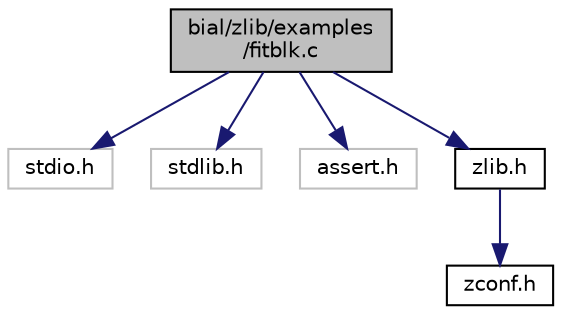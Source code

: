 digraph "bial/zlib/examples/fitblk.c"
{
  edge [fontname="Helvetica",fontsize="10",labelfontname="Helvetica",labelfontsize="10"];
  node [fontname="Helvetica",fontsize="10",shape=record];
  Node1 [label="bial/zlib/examples\l/fitblk.c",height=0.2,width=0.4,color="black", fillcolor="grey75", style="filled", fontcolor="black"];
  Node1 -> Node2 [color="midnightblue",fontsize="10",style="solid",fontname="Helvetica"];
  Node2 [label="stdio.h",height=0.2,width=0.4,color="grey75", fillcolor="white", style="filled"];
  Node1 -> Node3 [color="midnightblue",fontsize="10",style="solid",fontname="Helvetica"];
  Node3 [label="stdlib.h",height=0.2,width=0.4,color="grey75", fillcolor="white", style="filled"];
  Node1 -> Node4 [color="midnightblue",fontsize="10",style="solid",fontname="Helvetica"];
  Node4 [label="assert.h",height=0.2,width=0.4,color="grey75", fillcolor="white", style="filled"];
  Node1 -> Node5 [color="midnightblue",fontsize="10",style="solid",fontname="Helvetica"];
  Node5 [label="zlib.h",height=0.2,width=0.4,color="black", fillcolor="white", style="filled",URL="$zlib_8h.html"];
  Node5 -> Node6 [color="midnightblue",fontsize="10",style="solid",fontname="Helvetica"];
  Node6 [label="zconf.h",height=0.2,width=0.4,color="black", fillcolor="white", style="filled",URL="$zconf_8h.html"];
}
